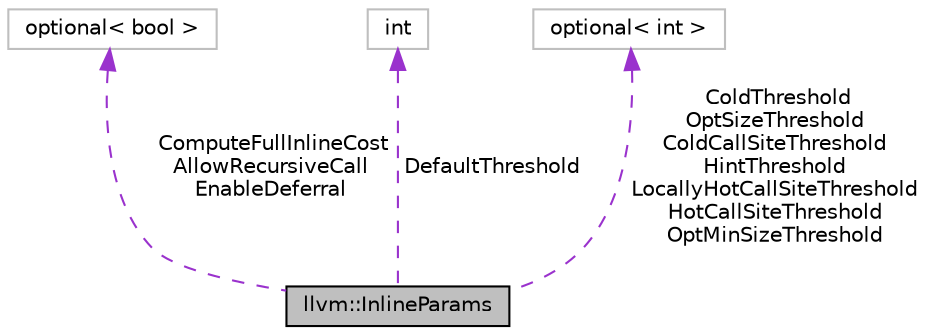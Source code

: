 digraph "llvm::InlineParams"
{
 // LATEX_PDF_SIZE
  bgcolor="transparent";
  edge [fontname="Helvetica",fontsize="10",labelfontname="Helvetica",labelfontsize="10"];
  node [fontname="Helvetica",fontsize="10",shape=record];
  Node1 [label="llvm::InlineParams",height=0.2,width=0.4,color="black", fillcolor="grey75", style="filled", fontcolor="black",tooltip="Thresholds to tune inline cost analysis."];
  Node2 -> Node1 [dir="back",color="darkorchid3",fontsize="10",style="dashed",label=" ComputeFullInlineCost\nAllowRecursiveCall\nEnableDeferral" ,fontname="Helvetica"];
  Node2 [label="optional\< bool \>",height=0.2,width=0.4,color="grey75",tooltip=" "];
  Node3 -> Node1 [dir="back",color="darkorchid3",fontsize="10",style="dashed",label=" DefaultThreshold" ,fontname="Helvetica"];
  Node3 [label="int",height=0.2,width=0.4,color="grey75",tooltip=" "];
  Node4 -> Node1 [dir="back",color="darkorchid3",fontsize="10",style="dashed",label=" ColdThreshold\nOptSizeThreshold\nColdCallSiteThreshold\nHintThreshold\nLocallyHotCallSiteThreshold\nHotCallSiteThreshold\nOptMinSizeThreshold" ,fontname="Helvetica"];
  Node4 [label="optional\< int \>",height=0.2,width=0.4,color="grey75",tooltip=" "];
}
